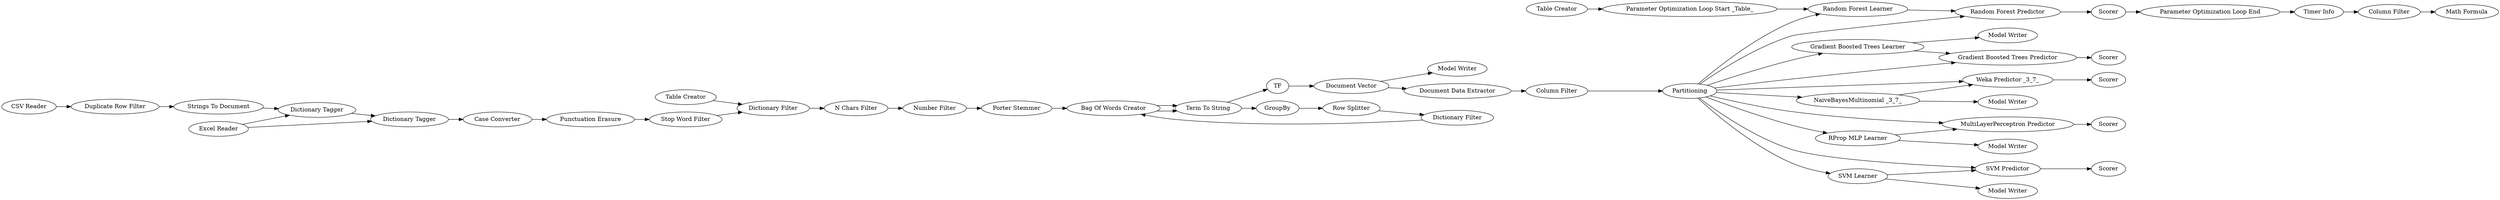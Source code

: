 digraph {
	79 [label="Case Converter"]
	88 [label="Punctuation Erasure"]
	89 [label="Stop Word Filter"]
	91 [label="N Chars Filter"]
	97 [label="Dictionary Filter"]
	98 [label="Table Creator"]
	104 [label="Number Filter"]
	334 [label="Dictionary Tagger"]
	335 [label="Dictionary Tagger"]
	8 [label="Term To String"]
	86 [label="Bag Of Words Creator"]
	101 [label=GroupBy]
	105 [label="Row Splitter"]
	106 [label="Dictionary Filter"]
	338 [label="Excel Reader"]
	339 [label="Porter Stemmer"]
	8 [label="Term To String"]
	86 [label="Bag Of Words Creator"]
	320 [label=TF]
	321 [label="Document Vector"]
	308 [label="Strings To Document"]
	332 [label="Duplicate Row Filter"]
	374 [label="Document Data Extractor"]
	386 [label="Model Writer"]
	390 [label=Partitioning]
	391 [label="Column Filter"]
	394 [label="Gradient Boosted Trees Learner"]
	395 [label="Gradient Boosted Trees Predictor"]
	396 [label="Random Forest Learner"]
	397 [label="Random Forest Predictor"]
	400 [label="MultiLayerPerceptron Predictor"]
	401 [label="RProp MLP Learner"]
	876 [label="Model Writer"]
	878 [label=Scorer]
	879 [label="CSV Reader"]
	880 [label="Model Writer"]
	881 [label=Scorer]
	882 [label="Model Writer"]
	884 [label=Scorer]
	885 [label="SVM Learner"]
	886 [label="SVM Predictor"]
	887 [label="Model Writer"]
	889 [label=Scorer]
	896 [label=Scorer]
	897 [label="NaiveBayesMultinomial _3_7_"]
	898 [label="Weka Predictor _3_7_"]
	902 [label="Parameter Optimization Loop Start _Table_"]
	903 [label="Parameter Optimization Loop End"]
	904 [label="Table Creator"]
	888 [label="Timer Info"]
	914 [label="Math Formula"]
	915 [label="Column Filter"]
	8 -> 101
	86 -> 8
	101 -> 105
	105 -> 106
	79 -> 88
	88 -> 89
	89 -> 97
	91 -> 104
	97 -> 91
	98 -> 97
	104 -> 339
	334 -> 335
	335 -> 79
	338 -> 334
	338 -> 335
	339 -> 86
	8 -> 320
	86 -> 8
	320 -> 321
	888 -> 915
	915 -> 914
	106 -> 86
	321 -> 876
	321 -> 374
	308 -> 334
	332 -> 308
	374 -> 391
	390 -> 898
	390 -> 897
	390 -> 396
	390 -> 397
	390 -> 394
	390 -> 395
	390 -> 400
	390 -> 401
	390 -> 886
	390 -> 885
	391 -> 390
	394 -> 395
	394 -> 880
	395 -> 881
	396 -> 397
	397 -> 884
	400 -> 878
	401 -> 400
	401 -> 386
	879 -> 332
	884 -> 903
	885 -> 887
	885 -> 886
	886 -> 889
	897 -> 898
	897 -> 882
	898 -> 896
	902 -> 396
	903 -> 888
	904 -> 902
	rankdir=LR
}
